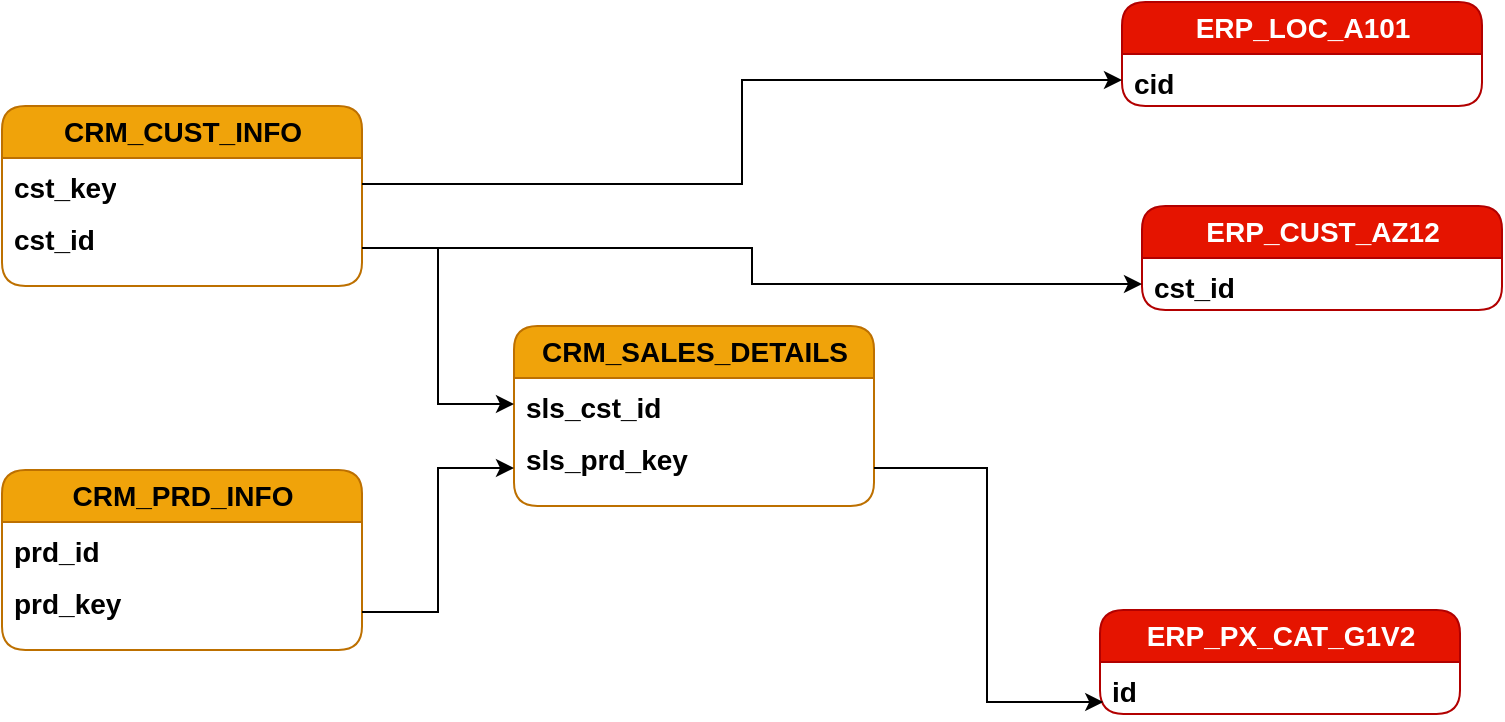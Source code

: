 <mxfile version="28.0.6">
  <diagram name="Page-1" id="Gnuruu29STV1a1-VmCeo">
    <mxGraphModel dx="996" dy="750" grid="1" gridSize="10" guides="1" tooltips="1" connect="1" arrows="1" fold="1" page="1" pageScale="1" pageWidth="850" pageHeight="1100" background="none" math="0" shadow="0">
      <root>
        <mxCell id="0" />
        <mxCell id="1" parent="0" />
        <mxCell id="uQK7tySVSebbIJX_9q2R-5" value="CRM_CUST_INFO" style="swimlane;fontStyle=1;childLayout=stackLayout;horizontal=1;startSize=26;fillColor=#f0a30a;horizontalStack=0;resizeParent=1;resizeParentMax=0;resizeLast=0;collapsible=1;marginBottom=0;html=1;fontColor=#000000;strokeColor=#BD7000;rounded=1;fontSize=14;" vertex="1" parent="1">
          <mxGeometry x="60" y="250" width="180" height="90" as="geometry" />
        </mxCell>
        <mxCell id="uQK7tySVSebbIJX_9q2R-6" value="cst_key" style="text;strokeColor=none;fillColor=none;align=left;verticalAlign=top;spacingLeft=4;spacingRight=4;overflow=hidden;rotatable=0;points=[[0,0.5],[1,0.5]];portConstraint=eastwest;whiteSpace=wrap;html=1;rounded=1;fontSize=14;fontStyle=1" vertex="1" parent="uQK7tySVSebbIJX_9q2R-5">
          <mxGeometry y="26" width="180" height="26" as="geometry" />
        </mxCell>
        <mxCell id="uQK7tySVSebbIJX_9q2R-7" value="cst_id" style="text;strokeColor=none;fillColor=none;align=left;verticalAlign=top;spacingLeft=4;spacingRight=4;overflow=hidden;rotatable=0;points=[[0,0.5],[1,0.5]];portConstraint=eastwest;whiteSpace=wrap;html=1;rounded=1;fontSize=14;fontStyle=1" vertex="1" parent="uQK7tySVSebbIJX_9q2R-5">
          <mxGeometry y="52" width="180" height="38" as="geometry" />
        </mxCell>
        <mxCell id="uQK7tySVSebbIJX_9q2R-9" value="CRM_SALES_DETAILS" style="swimlane;fontStyle=1;childLayout=stackLayout;horizontal=1;startSize=26;fillColor=#f0a30a;horizontalStack=0;resizeParent=1;resizeParentMax=0;resizeLast=0;collapsible=1;marginBottom=0;html=1;fontColor=#000000;strokeColor=#BD7000;rounded=1;fontSize=14;" vertex="1" parent="1">
          <mxGeometry x="316" y="360" width="180" height="90" as="geometry" />
        </mxCell>
        <mxCell id="uQK7tySVSebbIJX_9q2R-10" value="sls_cst_id" style="text;strokeColor=none;fillColor=none;align=left;verticalAlign=top;spacingLeft=4;spacingRight=4;overflow=hidden;rotatable=0;points=[[0,0.5],[1,0.5]];portConstraint=eastwest;whiteSpace=wrap;html=1;rounded=1;fontSize=14;fontStyle=1" vertex="1" parent="uQK7tySVSebbIJX_9q2R-9">
          <mxGeometry y="26" width="180" height="26" as="geometry" />
        </mxCell>
        <mxCell id="uQK7tySVSebbIJX_9q2R-11" value="sls_prd_key" style="text;strokeColor=none;fillColor=none;align=left;verticalAlign=top;spacingLeft=4;spacingRight=4;overflow=hidden;rotatable=0;points=[[0,0.5],[1,0.5]];portConstraint=eastwest;whiteSpace=wrap;html=1;rounded=1;fontSize=14;fontStyle=1" vertex="1" parent="uQK7tySVSebbIJX_9q2R-9">
          <mxGeometry y="52" width="180" height="38" as="geometry" />
        </mxCell>
        <mxCell id="uQK7tySVSebbIJX_9q2R-12" value="CRM_PRD_INFO" style="swimlane;fontStyle=1;childLayout=stackLayout;horizontal=1;startSize=26;fillColor=#f0a30a;horizontalStack=0;resizeParent=1;resizeParentMax=0;resizeLast=0;collapsible=1;marginBottom=0;html=1;fontColor=#000000;strokeColor=#BD7000;rounded=1;fontSize=14;" vertex="1" parent="1">
          <mxGeometry x="60" y="432" width="180" height="90" as="geometry" />
        </mxCell>
        <mxCell id="uQK7tySVSebbIJX_9q2R-13" value="prd_id" style="text;strokeColor=none;fillColor=none;align=left;verticalAlign=top;spacingLeft=4;spacingRight=4;overflow=hidden;rotatable=0;points=[[0,0.5],[1,0.5]];portConstraint=eastwest;whiteSpace=wrap;html=1;rounded=1;fontSize=14;fontStyle=1" vertex="1" parent="uQK7tySVSebbIJX_9q2R-12">
          <mxGeometry y="26" width="180" height="26" as="geometry" />
        </mxCell>
        <mxCell id="uQK7tySVSebbIJX_9q2R-14" value="prd_key" style="text;strokeColor=none;fillColor=none;align=left;verticalAlign=top;spacingLeft=4;spacingRight=4;overflow=hidden;rotatable=0;points=[[0,0.5],[1,0.5]];portConstraint=eastwest;whiteSpace=wrap;html=1;rounded=1;fontSize=14;fontStyle=1" vertex="1" parent="uQK7tySVSebbIJX_9q2R-12">
          <mxGeometry y="52" width="180" height="38" as="geometry" />
        </mxCell>
        <mxCell id="uQK7tySVSebbIJX_9q2R-15" value="ERP_CUST_AZ12" style="swimlane;fontStyle=1;childLayout=stackLayout;horizontal=1;startSize=26;fillColor=#e51400;horizontalStack=0;resizeParent=1;resizeParentMax=0;resizeLast=0;collapsible=1;marginBottom=0;html=1;fontColor=#ffffff;strokeColor=#B20000;rounded=1;fontSize=14;" vertex="1" parent="1">
          <mxGeometry x="630" y="300" width="180" height="52" as="geometry" />
        </mxCell>
        <mxCell id="uQK7tySVSebbIJX_9q2R-16" value="cst_id" style="text;strokeColor=none;fillColor=none;align=left;verticalAlign=top;spacingLeft=4;spacingRight=4;overflow=hidden;rotatable=0;points=[[0,0.5],[1,0.5]];portConstraint=eastwest;whiteSpace=wrap;html=1;rounded=1;fontSize=14;fontStyle=1" vertex="1" parent="uQK7tySVSebbIJX_9q2R-15">
          <mxGeometry y="26" width="180" height="26" as="geometry" />
        </mxCell>
        <mxCell id="uQK7tySVSebbIJX_9q2R-18" value="ERP_PX_CAT_G1V2" style="swimlane;fontStyle=1;childLayout=stackLayout;horizontal=1;startSize=26;fillColor=#e51400;horizontalStack=0;resizeParent=1;resizeParentMax=0;resizeLast=0;collapsible=1;marginBottom=0;html=1;fontColor=#ffffff;strokeColor=#B20000;rounded=1;fontSize=14;" vertex="1" parent="1">
          <mxGeometry x="609" y="502" width="180" height="52" as="geometry" />
        </mxCell>
        <mxCell id="uQK7tySVSebbIJX_9q2R-19" value="id" style="text;strokeColor=none;fillColor=none;align=left;verticalAlign=top;spacingLeft=4;spacingRight=4;overflow=hidden;rotatable=0;points=[[0,0.5],[1,0.5]];portConstraint=eastwest;whiteSpace=wrap;html=1;rounded=1;fontSize=14;fontStyle=1" vertex="1" parent="uQK7tySVSebbIJX_9q2R-18">
          <mxGeometry y="26" width="180" height="26" as="geometry" />
        </mxCell>
        <mxCell id="uQK7tySVSebbIJX_9q2R-21" value="ERP_LOC_A101" style="swimlane;fontStyle=1;childLayout=stackLayout;horizontal=1;startSize=26;fillColor=#e51400;horizontalStack=0;resizeParent=1;resizeParentMax=0;resizeLast=0;collapsible=1;marginBottom=0;html=1;fontColor=#ffffff;strokeColor=#B20000;rounded=1;fontSize=14;" vertex="1" parent="1">
          <mxGeometry x="620" y="198" width="180" height="52" as="geometry" />
        </mxCell>
        <mxCell id="uQK7tySVSebbIJX_9q2R-22" value="cid" style="text;strokeColor=none;fillColor=none;align=left;verticalAlign=top;spacingLeft=4;spacingRight=4;overflow=hidden;rotatable=0;points=[[0,0.5],[1,0.5]];portConstraint=eastwest;whiteSpace=wrap;html=1;rounded=1;fontSize=14;fontStyle=1" vertex="1" parent="uQK7tySVSebbIJX_9q2R-21">
          <mxGeometry y="26" width="180" height="26" as="geometry" />
        </mxCell>
        <mxCell id="uQK7tySVSebbIJX_9q2R-24" style="edgeStyle=orthogonalEdgeStyle;rounded=0;orthogonalLoop=1;jettySize=auto;html=1;entryX=0;entryY=0.5;entryDx=0;entryDy=0;" edge="1" parent="1" source="uQK7tySVSebbIJX_9q2R-14" target="uQK7tySVSebbIJX_9q2R-11">
          <mxGeometry relative="1" as="geometry" />
        </mxCell>
        <mxCell id="uQK7tySVSebbIJX_9q2R-26" style="edgeStyle=orthogonalEdgeStyle;rounded=0;orthogonalLoop=1;jettySize=auto;html=1;entryX=0.009;entryY=0.769;entryDx=0;entryDy=0;entryPerimeter=0;" edge="1" parent="1" source="uQK7tySVSebbIJX_9q2R-11" target="uQK7tySVSebbIJX_9q2R-19">
          <mxGeometry relative="1" as="geometry" />
        </mxCell>
        <mxCell id="uQK7tySVSebbIJX_9q2R-29" style="edgeStyle=orthogonalEdgeStyle;rounded=0;orthogonalLoop=1;jettySize=auto;html=1;entryX=0;entryY=0.5;entryDx=0;entryDy=0;" edge="1" parent="1" source="uQK7tySVSebbIJX_9q2R-6" target="uQK7tySVSebbIJX_9q2R-22">
          <mxGeometry relative="1" as="geometry" />
        </mxCell>
        <mxCell id="uQK7tySVSebbIJX_9q2R-30" style="edgeStyle=orthogonalEdgeStyle;rounded=0;orthogonalLoop=1;jettySize=auto;html=1;entryX=0;entryY=0.5;entryDx=0;entryDy=0;" edge="1" parent="1" source="uQK7tySVSebbIJX_9q2R-7" target="uQK7tySVSebbIJX_9q2R-10">
          <mxGeometry relative="1" as="geometry" />
        </mxCell>
        <mxCell id="uQK7tySVSebbIJX_9q2R-31" style="edgeStyle=orthogonalEdgeStyle;rounded=0;orthogonalLoop=1;jettySize=auto;html=1;" edge="1" parent="1" source="uQK7tySVSebbIJX_9q2R-7" target="uQK7tySVSebbIJX_9q2R-16">
          <mxGeometry relative="1" as="geometry" />
        </mxCell>
      </root>
    </mxGraphModel>
  </diagram>
</mxfile>
